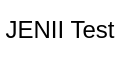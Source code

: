 <mxfile version="20.8.23" type="github"><diagram name="Page-1" id="OULnBT8rm26yFRgmSgDZ"><mxGraphModel dx="1050" dy="549" grid="1" gridSize="10" guides="1" tooltips="1" connect="1" arrows="1" fold="1" page="1" pageScale="1" pageWidth="827" pageHeight="1169" math="0" shadow="0"><root><mxCell id="0"/><mxCell id="1" parent="0"/><mxCell id="_W-5UEoDNMV_Xuhg-w-A-1" value="JENII Test" style="text;html=1;strokeColor=none;fillColor=none;align=center;verticalAlign=middle;whiteSpace=wrap;rounded=0;" parent="1" vertex="1"><mxGeometry x="380" y="270" width="60" height="30" as="geometry"/></mxCell></root></mxGraphModel></diagram></mxfile>